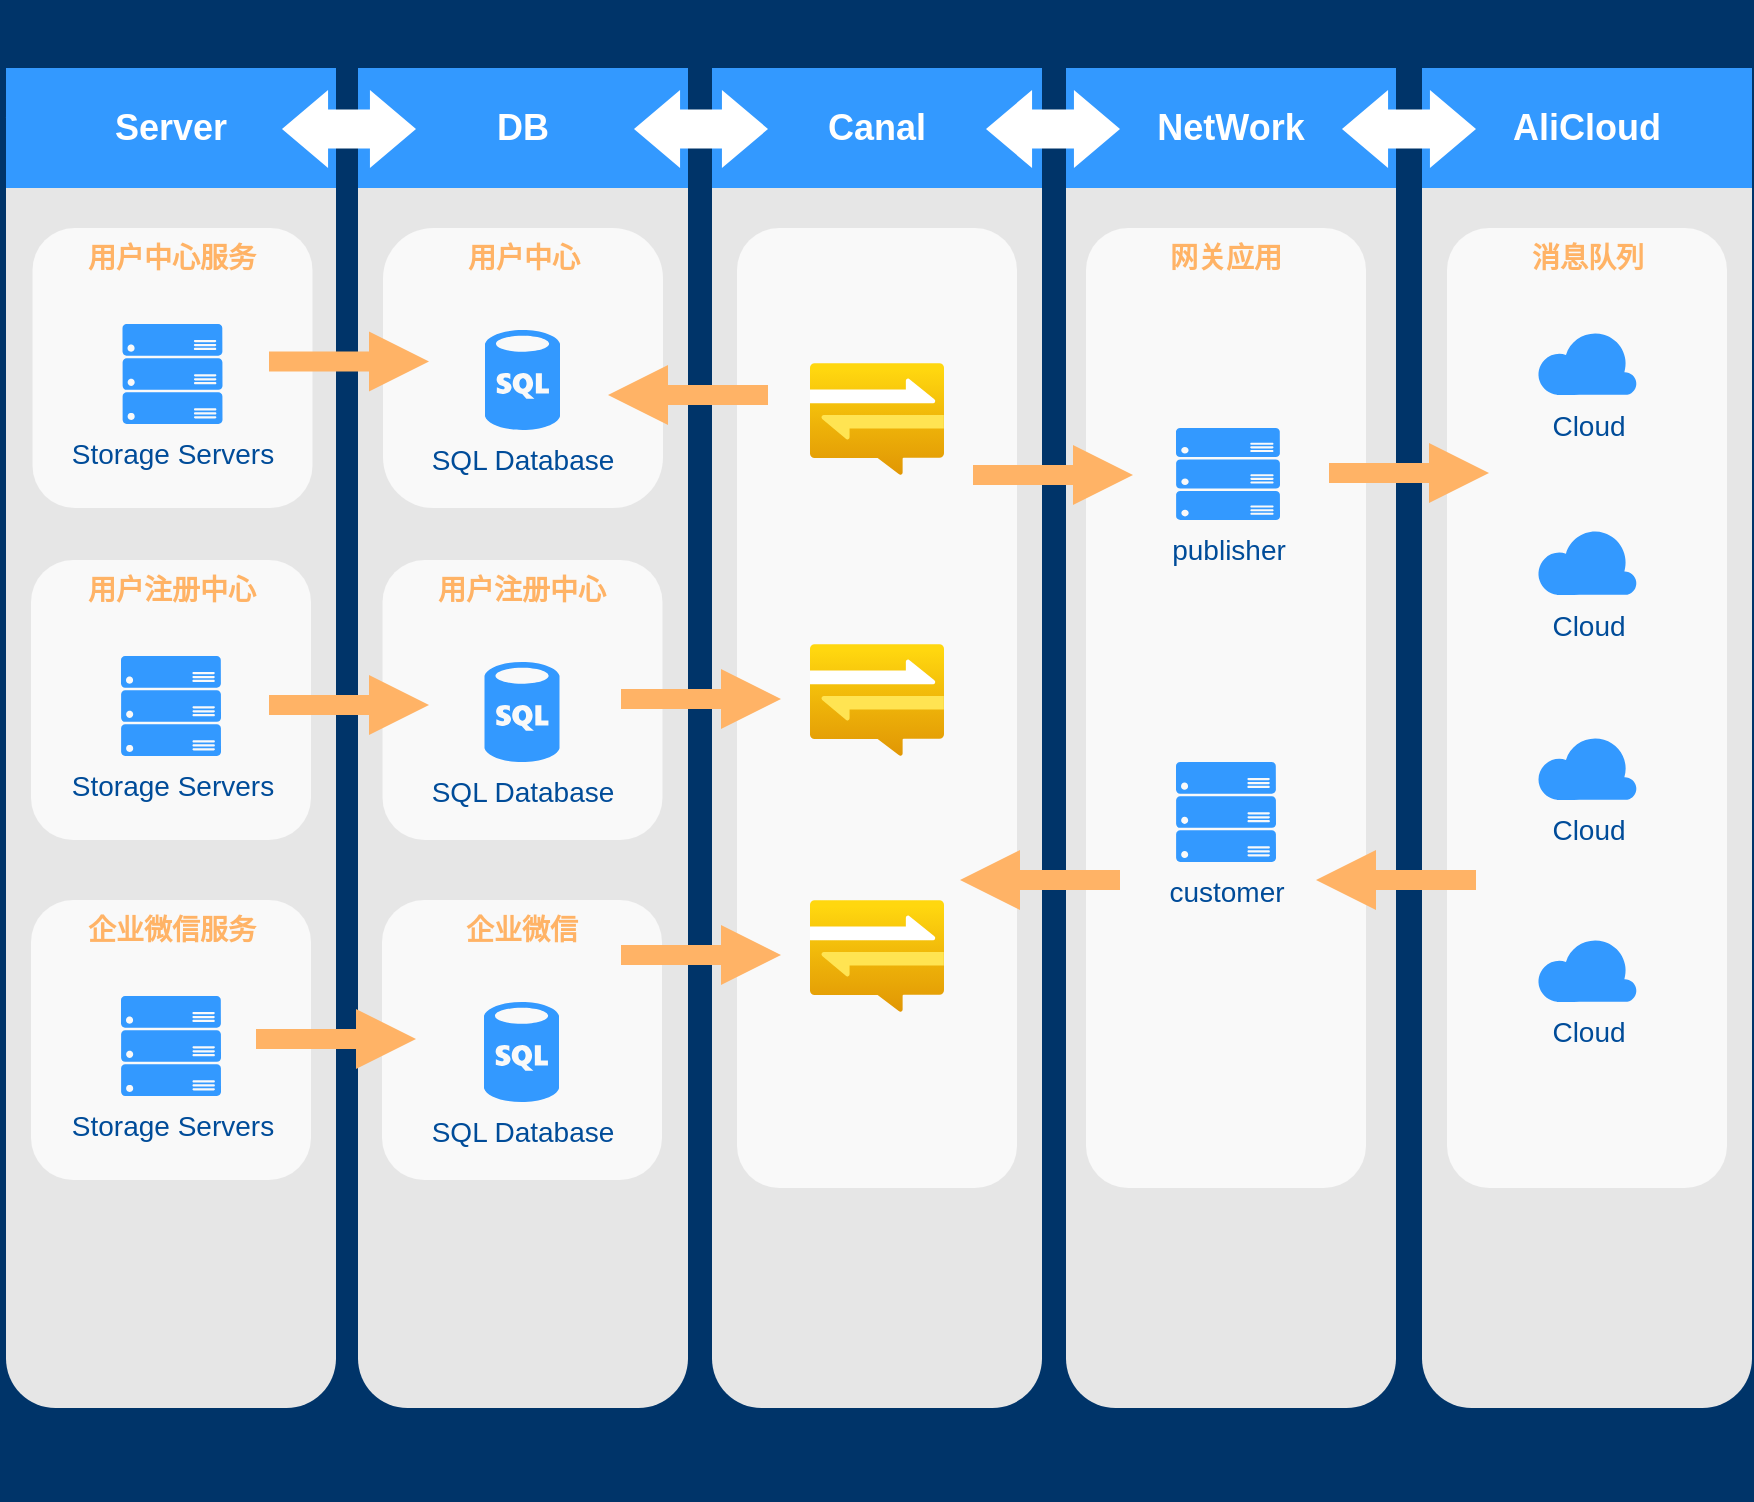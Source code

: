 <mxfile version="13.8.1" type="github">
  <diagram id="6a731a19-8d31-9384-78a2-239565b7b9f0" name="Page-1">
    <mxGraphModel dx="1422" dy="777" grid="1" gridSize="10" guides="1" tooltips="1" connect="1" arrows="1" fold="1" page="1" pageScale="1" pageWidth="1169" pageHeight="827" background="#003469" math="0" shadow="0">
      <root>
        <mxCell id="0" />
        <mxCell id="1" parent="0" />
        <mxCell id="zLW9h7TbHPuLCcYN_W8n-2086" value="" style="rounded=1;whiteSpace=wrap;html=1;dashed=1;strokeColor=none;strokeWidth=2;fillColor=#E6E6E6;fontFamily=Verdana;fontSize=12;fontColor=#00BEF2" vertex="1" parent="1">
          <mxGeometry x="229" y="54" width="165" height="670" as="geometry" />
        </mxCell>
        <mxCell id="zLW9h7TbHPuLCcYN_W8n-2087" value="" style="rounded=1;whiteSpace=wrap;html=1;dashed=1;strokeColor=none;strokeWidth=2;fillColor=#E6E6E6;fontFamily=Verdana;fontSize=12;fontColor=#00BEF2" vertex="1" parent="1">
          <mxGeometry x="53" y="54" width="165" height="670" as="geometry" />
        </mxCell>
        <mxCell id="zLW9h7TbHPuLCcYN_W8n-2088" value="" style="rounded=1;whiteSpace=wrap;html=1;dashed=1;strokeColor=none;strokeWidth=2;fillColor=#E6E6E6;fontFamily=Verdana;fontSize=12;fontColor=#00BEF2" vertex="1" parent="1">
          <mxGeometry x="583" y="54" width="165" height="670" as="geometry" />
        </mxCell>
        <mxCell id="zLW9h7TbHPuLCcYN_W8n-2089" value="" style="rounded=1;whiteSpace=wrap;html=1;dashed=1;strokeColor=none;strokeWidth=2;fillColor=#E6E6E6;fontFamily=Verdana;fontSize=12;fontColor=#00BEF2" vertex="1" parent="1">
          <mxGeometry x="406" y="54" width="165" height="670" as="geometry" />
        </mxCell>
        <mxCell id="zLW9h7TbHPuLCcYN_W8n-2090" value="DB" style="whiteSpace=wrap;html=1;dashed=1;strokeColor=none;strokeWidth=2;fillColor=#3399FF;fontFamily=Helvetica;fontSize=18;fontColor=#FFFFFF;fontStyle=1" vertex="1" parent="1">
          <mxGeometry x="229" y="54" width="165" height="60" as="geometry" />
        </mxCell>
        <mxCell id="zLW9h7TbHPuLCcYN_W8n-2091" value="Server" style="whiteSpace=wrap;html=1;dashed=1;strokeColor=none;strokeWidth=2;fillColor=#3399FF;fontFamily=Helvetica;fontSize=18;fontColor=#FFFFFF;fontStyle=1" vertex="1" parent="1">
          <mxGeometry x="53" y="54" width="165" height="60" as="geometry" />
        </mxCell>
        <mxCell id="zLW9h7TbHPuLCcYN_W8n-2092" value="NetWork" style="whiteSpace=wrap;html=1;dashed=1;strokeColor=none;strokeWidth=2;fillColor=#3399FF;fontFamily=Helvetica;fontSize=18;fontColor=#FFFFFF;fontStyle=1" vertex="1" parent="1">
          <mxGeometry x="583" y="54" width="165" height="60" as="geometry" />
        </mxCell>
        <mxCell id="zLW9h7TbHPuLCcYN_W8n-2093" value="Canal" style="whiteSpace=wrap;html=1;dashed=1;strokeColor=none;strokeWidth=2;fillColor=#3399FF;fontFamily=Helvetica;fontSize=18;fontColor=#FFFFFF;fontStyle=1" vertex="1" parent="1">
          <mxGeometry x="406" y="54" width="165" height="60" as="geometry" />
        </mxCell>
        <mxCell id="zLW9h7TbHPuLCcYN_W8n-2094" value="" style="shape=mxgraph.arrows.two_way_arrow_horizontal;html=1;verticalLabelPosition=bottom;verticalAlign=top;strokeWidth=2;strokeColor=none;dashed=1;fillColor=#FFFFFF;fontFamily=Verdana;fontSize=12;fontColor=#00BEF2" vertex="1" parent="1">
          <mxGeometry x="191" y="65" width="67" height="39" as="geometry" />
        </mxCell>
        <mxCell id="zLW9h7TbHPuLCcYN_W8n-2095" value="" style="shape=mxgraph.arrows.two_way_arrow_horizontal;html=1;verticalLabelPosition=bottom;verticalAlign=top;strokeWidth=2;strokeColor=none;dashed=1;fillColor=#FFFFFF;fontFamily=Verdana;fontSize=12;fontColor=#00BEF2" vertex="1" parent="1">
          <mxGeometry x="543" y="65" width="67" height="39" as="geometry" />
        </mxCell>
        <mxCell id="zLW9h7TbHPuLCcYN_W8n-2096" value="" style="shape=mxgraph.arrows.two_way_arrow_horizontal;html=1;verticalLabelPosition=bottom;verticalAlign=top;strokeWidth=2;strokeColor=none;dashed=1;fillColor=#FFFFFF;fontFamily=Verdana;fontSize=12;fontColor=#00BEF2" vertex="1" parent="1">
          <mxGeometry x="367" y="65" width="67" height="39" as="geometry" />
        </mxCell>
        <mxCell id="zLW9h7TbHPuLCcYN_W8n-2097" value="网关应用" style="rounded=1;whiteSpace=wrap;html=1;dashed=1;strokeColor=none;strokeWidth=2;fillColor=#FFFFFF;fontFamily=Helvetica;fontSize=14;fontColor=#FFB366;opacity=75;verticalAlign=top;fontStyle=1" vertex="1" parent="1">
          <mxGeometry x="593" y="134" width="140" height="480" as="geometry" />
        </mxCell>
        <mxCell id="zLW9h7TbHPuLCcYN_W8n-2098" value="用户中心服务" style="rounded=1;whiteSpace=wrap;html=1;dashed=1;strokeColor=none;strokeWidth=2;fillColor=#FFFFFF;fontFamily=Helvetica;fontSize=14;fontColor=#FFB366;opacity=75;verticalAlign=top;fontStyle=1" vertex="1" parent="1">
          <mxGeometry x="66.25" y="134" width="140" height="140" as="geometry" />
        </mxCell>
        <mxCell id="zLW9h7TbHPuLCcYN_W8n-2099" value="" style="rounded=1;whiteSpace=wrap;html=1;dashed=1;strokeColor=none;strokeWidth=2;fillColor=#FFFFFF;fontFamily=Helvetica;fontSize=14;fontColor=#FFB366;opacity=75;verticalAlign=top;fontStyle=1" vertex="1" parent="1">
          <mxGeometry x="418.5" y="134" width="140" height="480" as="geometry" />
        </mxCell>
        <mxCell id="zLW9h7TbHPuLCcYN_W8n-2102" value="用户中心" style="rounded=1;whiteSpace=wrap;html=1;dashed=1;strokeColor=none;strokeWidth=2;fillColor=#FFFFFF;fontFamily=Helvetica;fontSize=14;fontColor=#FFB366;opacity=75;verticalAlign=top;fontStyle=1;arcSize=18;" vertex="1" parent="1">
          <mxGeometry x="241.5" y="134" width="140" height="140" as="geometry" />
        </mxCell>
        <mxCell id="zLW9h7TbHPuLCcYN_W8n-2103" value="SQL Database" style="verticalLabelPosition=bottom;html=1;verticalAlign=top;strokeColor=none;fillColor=#3399FF;shape=mxgraph.azure.sql_database;dashed=1;fontFamily=Helvetica;fontSize=14;fontColor=#004C99" vertex="1" parent="1">
          <mxGeometry x="292.5" y="185" width="37.5" height="50" as="geometry" />
        </mxCell>
        <mxCell id="zLW9h7TbHPuLCcYN_W8n-2104" value="用户注册中心" style="rounded=1;whiteSpace=wrap;html=1;dashed=1;strokeColor=none;strokeWidth=2;fillColor=#FFFFFF;fontFamily=Helvetica;fontSize=14;fontColor=#FFB366;opacity=75;verticalAlign=top;fontStyle=1" vertex="1" parent="1">
          <mxGeometry x="241.25" y="300" width="140" height="140" as="geometry" />
        </mxCell>
        <mxCell id="zLW9h7TbHPuLCcYN_W8n-2105" value="SQL Database" style="verticalLabelPosition=bottom;html=1;verticalAlign=top;strokeColor=none;fillColor=#3399FF;shape=mxgraph.azure.sql_database;dashed=1;fontFamily=Helvetica;fontSize=14;fontColor=#004C99" vertex="1" parent="1">
          <mxGeometry x="292.25" y="351" width="37.5" height="50" as="geometry" />
        </mxCell>
        <mxCell id="zLW9h7TbHPuLCcYN_W8n-2106" value="企业微信" style="rounded=1;whiteSpace=wrap;html=1;dashed=1;strokeColor=none;strokeWidth=2;fillColor=#FFFFFF;fontFamily=Helvetica;fontSize=14;fontColor=#FFB366;opacity=75;verticalAlign=top;fontStyle=1" vertex="1" parent="1">
          <mxGeometry x="241" y="470" width="140" height="140" as="geometry" />
        </mxCell>
        <mxCell id="zLW9h7TbHPuLCcYN_W8n-2107" value="SQL Database" style="verticalLabelPosition=bottom;html=1;verticalAlign=top;strokeColor=none;fillColor=#3399FF;shape=mxgraph.azure.sql_database;dashed=1;fontFamily=Helvetica;fontSize=14;fontColor=#004C99" vertex="1" parent="1">
          <mxGeometry x="292" y="521" width="37.5" height="50" as="geometry" />
        </mxCell>
        <mxCell id="zLW9h7TbHPuLCcYN_W8n-2108" value="Storage Servers" style="verticalLabelPosition=bottom;html=1;verticalAlign=top;strokeColor=none;fillColor=#3399FF;shape=mxgraph.azure.server_rack;dashed=1;fontFamily=Helvetica;fontSize=14;fontColor=#004C99" vertex="1" parent="1">
          <mxGeometry x="111.25" y="182" width="50" height="50" as="geometry" />
        </mxCell>
        <mxCell id="zLW9h7TbHPuLCcYN_W8n-2109" value="用户注册中心" style="rounded=1;whiteSpace=wrap;html=1;dashed=1;strokeColor=none;strokeWidth=2;fillColor=#FFFFFF;fontFamily=Helvetica;fontSize=14;fontColor=#FFB366;opacity=75;verticalAlign=top;fontStyle=1" vertex="1" parent="1">
          <mxGeometry x="65.5" y="300" width="140" height="140" as="geometry" />
        </mxCell>
        <mxCell id="zLW9h7TbHPuLCcYN_W8n-2110" value="Storage Servers" style="verticalLabelPosition=bottom;html=1;verticalAlign=top;strokeColor=none;fillColor=#3399FF;shape=mxgraph.azure.server_rack;dashed=1;fontFamily=Helvetica;fontSize=14;fontColor=#004C99" vertex="1" parent="1">
          <mxGeometry x="110.5" y="348" width="50" height="50" as="geometry" />
        </mxCell>
        <mxCell id="zLW9h7TbHPuLCcYN_W8n-2111" value="企业微信服务" style="rounded=1;whiteSpace=wrap;html=1;dashed=1;strokeColor=none;strokeWidth=2;fillColor=#FFFFFF;fontFamily=Helvetica;fontSize=14;fontColor=#FFB366;opacity=75;verticalAlign=top;fontStyle=1" vertex="1" parent="1">
          <mxGeometry x="65.5" y="470" width="140" height="140" as="geometry" />
        </mxCell>
        <mxCell id="zLW9h7TbHPuLCcYN_W8n-2112" value="Storage Servers" style="verticalLabelPosition=bottom;html=1;verticalAlign=top;strokeColor=none;fillColor=#3399FF;shape=mxgraph.azure.server_rack;dashed=1;fontFamily=Helvetica;fontSize=14;fontColor=#004C99" vertex="1" parent="1">
          <mxGeometry x="110.5" y="518" width="50" height="50" as="geometry" />
        </mxCell>
        <mxCell id="zLW9h7TbHPuLCcYN_W8n-2113" value="" style="arrow;html=1;endArrow=block;endFill=1;strokeColor=none;strokeWidth=4;fontFamily=Helvetica;fontSize=36;fontColor=#FFB366;fillColor=#FFB366;" edge="1" parent="1">
          <mxGeometry width="100" height="100" relative="1" as="geometry">
            <mxPoint x="178" y="539.5" as="sourcePoint" />
            <mxPoint x="258" y="539.5" as="targetPoint" />
          </mxGeometry>
        </mxCell>
        <mxCell id="zLW9h7TbHPuLCcYN_W8n-2114" value="" style="arrow;html=1;endArrow=block;endFill=1;strokeColor=none;strokeWidth=4;fontFamily=Helvetica;fontSize=36;fontColor=#FFB366;fillColor=#FFB366;" edge="1" parent="1">
          <mxGeometry width="100" height="100" relative="1" as="geometry">
            <mxPoint x="184.5" y="372.5" as="sourcePoint" />
            <mxPoint x="264.5" y="372.5" as="targetPoint" />
          </mxGeometry>
        </mxCell>
        <mxCell id="zLW9h7TbHPuLCcYN_W8n-2115" value="" style="arrow;html=1;endArrow=block;endFill=1;strokeColor=none;strokeWidth=4;fontFamily=Helvetica;fontSize=36;fontColor=#FFB366;fillColor=#FFB366;" edge="1" parent="1">
          <mxGeometry width="100" height="100" relative="1" as="geometry">
            <mxPoint x="184.5" y="200.75" as="sourcePoint" />
            <mxPoint x="264.5" y="200.75" as="targetPoint" />
          </mxGeometry>
        </mxCell>
        <mxCell id="zLW9h7TbHPuLCcYN_W8n-2116" value="" style="arrow;html=1;endArrow=block;endFill=1;strokeColor=none;strokeWidth=4;fontFamily=Helvetica;fontSize=36;fontColor=#FFB366;fillColor=#FFB366;" edge="1" parent="1">
          <mxGeometry width="100" height="100" relative="1" as="geometry">
            <mxPoint x="536.5" y="257.5" as="sourcePoint" />
            <mxPoint x="616.5" y="257.5" as="targetPoint" />
          </mxGeometry>
        </mxCell>
        <mxCell id="zLW9h7TbHPuLCcYN_W8n-2118" value="publisher" style="verticalLabelPosition=bottom;html=1;verticalAlign=top;strokeColor=none;fillColor=#3399FF;shape=mxgraph.azure.server_rack;dashed=1;fontFamily=Helvetica;fontSize=14;fontColor=#004C99" vertex="1" parent="1">
          <mxGeometry x="638" y="234" width="52" height="46" as="geometry" />
        </mxCell>
        <mxCell id="zLW9h7TbHPuLCcYN_W8n-2119" value="customer" style="verticalLabelPosition=bottom;html=1;verticalAlign=top;strokeColor=none;fillColor=#3399FF;shape=mxgraph.azure.server_rack;dashed=1;fontFamily=Helvetica;fontSize=14;fontColor=#004C99" vertex="1" parent="1">
          <mxGeometry x="638" y="401" width="50" height="50" as="geometry" />
        </mxCell>
        <mxCell id="zLW9h7TbHPuLCcYN_W8n-2125" value="&amp;nbsp;&amp;nbsp;" style="text;html=1;strokeColor=none;fillColor=none;align=center;verticalAlign=middle;whiteSpace=wrap;rounded=0;" vertex="1" parent="1">
          <mxGeometry x="50" y="20" width="850" height="20" as="geometry" />
        </mxCell>
        <mxCell id="zLW9h7TbHPuLCcYN_W8n-2126" value="&amp;nbsp;&amp;nbsp;" style="text;html=1;strokeColor=none;fillColor=none;align=center;verticalAlign=middle;whiteSpace=wrap;rounded=0;" vertex="1" parent="1">
          <mxGeometry x="50" y="750" width="850" height="20" as="geometry" />
        </mxCell>
        <mxCell id="zLW9h7TbHPuLCcYN_W8n-2131" value="" style="aspect=fixed;html=1;points=[];align=center;image;fontSize=12;image=img/lib/azure2/app_services/Notification_Hubs.svg;" vertex="1" parent="1">
          <mxGeometry x="455" y="201.5" width="67" height="56.0" as="geometry" />
        </mxCell>
        <mxCell id="zLW9h7TbHPuLCcYN_W8n-2132" value="" style="aspect=fixed;html=1;points=[];align=center;image;fontSize=12;image=img/lib/azure2/app_services/Notification_Hubs.svg;" vertex="1" parent="1">
          <mxGeometry x="455" y="342" width="67" height="56.0" as="geometry" />
        </mxCell>
        <mxCell id="zLW9h7TbHPuLCcYN_W8n-2133" value="" style="rounded=1;whiteSpace=wrap;html=1;dashed=1;strokeColor=none;strokeWidth=2;fillColor=#E6E6E6;fontFamily=Verdana;fontSize=12;fontColor=#00BEF2" vertex="1" parent="1">
          <mxGeometry x="761" y="54" width="165" height="670" as="geometry" />
        </mxCell>
        <mxCell id="zLW9h7TbHPuLCcYN_W8n-2134" value="AliCloud" style="whiteSpace=wrap;html=1;dashed=1;strokeColor=none;strokeWidth=2;fillColor=#3399FF;fontFamily=Helvetica;fontSize=18;fontColor=#FFFFFF;fontStyle=1" vertex="1" parent="1">
          <mxGeometry x="761" y="54" width="165" height="60" as="geometry" />
        </mxCell>
        <mxCell id="zLW9h7TbHPuLCcYN_W8n-2135" value="消息队列" style="rounded=1;whiteSpace=wrap;html=1;dashed=1;strokeColor=none;strokeWidth=2;fillColor=#FFFFFF;fontFamily=Helvetica;fontSize=14;fontColor=#FFB366;opacity=75;verticalAlign=top;fontStyle=1" vertex="1" parent="1">
          <mxGeometry x="773.5" y="134" width="140" height="480" as="geometry" />
        </mxCell>
        <mxCell id="zLW9h7TbHPuLCcYN_W8n-2136" value="Cloud" style="verticalLabelPosition=bottom;html=1;verticalAlign=top;strokeColor=none;fillColor=#3399FF;shape=mxgraph.azure.cloud;dashed=1;fontSize=14;fontColor=#004C99" vertex="1" parent="1">
          <mxGeometry x="818.5" y="185" width="50" height="32.5" as="geometry" />
        </mxCell>
        <mxCell id="zLW9h7TbHPuLCcYN_W8n-2137" value="Cloud" style="verticalLabelPosition=bottom;html=1;verticalAlign=top;strokeColor=none;fillColor=#3399FF;shape=mxgraph.azure.cloud;dashed=1;fontSize=14;fontColor=#004C99" vertex="1" parent="1">
          <mxGeometry x="818.5" y="284" width="50" height="33.5" as="geometry" />
        </mxCell>
        <mxCell id="zLW9h7TbHPuLCcYN_W8n-2138" value="Cloud" style="verticalLabelPosition=bottom;html=1;verticalAlign=top;strokeColor=none;fillColor=#3399FF;shape=mxgraph.azure.cloud;dashed=1;fontSize=14;fontColor=#004C99" vertex="1" parent="1">
          <mxGeometry x="818.5" y="387.5" width="50" height="32.5" as="geometry" />
        </mxCell>
        <mxCell id="zLW9h7TbHPuLCcYN_W8n-2139" value="Cloud" style="verticalLabelPosition=bottom;html=1;verticalAlign=top;strokeColor=none;fillColor=#3399FF;shape=mxgraph.azure.cloud;dashed=1;fontSize=14;fontColor=#004C99" vertex="1" parent="1">
          <mxGeometry x="818.5" y="488.5" width="50" height="32.5" as="geometry" />
        </mxCell>
        <mxCell id="zLW9h7TbHPuLCcYN_W8n-2140" value="" style="shape=mxgraph.arrows.two_way_arrow_horizontal;html=1;verticalLabelPosition=bottom;verticalAlign=top;strokeWidth=2;strokeColor=none;dashed=1;fillColor=#FFFFFF;fontFamily=Verdana;fontSize=12;fontColor=#00BEF2" vertex="1" parent="1">
          <mxGeometry x="721" y="65" width="67" height="39" as="geometry" />
        </mxCell>
        <mxCell id="zLW9h7TbHPuLCcYN_W8n-2142" value="" style="aspect=fixed;html=1;points=[];align=center;image;fontSize=12;image=img/lib/azure2/app_services/Notification_Hubs.svg;" vertex="1" parent="1">
          <mxGeometry x="455" y="470" width="67" height="56.0" as="geometry" />
        </mxCell>
        <mxCell id="zLW9h7TbHPuLCcYN_W8n-2143" value="" style="arrow;html=1;endArrow=block;endFill=1;strokeColor=none;strokeWidth=4;fontFamily=Helvetica;fontSize=36;fontColor=#FFB366;fillColor=#FFB366;opacity=100" edge="1" parent="1">
          <mxGeometry width="100" height="100" relative="1" as="geometry">
            <mxPoint x="434" y="217.5" as="sourcePoint" />
            <mxPoint x="354" y="217.5" as="targetPoint" />
          </mxGeometry>
        </mxCell>
        <mxCell id="zLW9h7TbHPuLCcYN_W8n-2144" value="" style="arrow;html=1;endArrow=block;endFill=1;strokeColor=none;strokeWidth=4;fontFamily=Helvetica;fontSize=36;fontColor=#FFB366;fillColor=#FFB366;" edge="1" parent="1">
          <mxGeometry width="100" height="100" relative="1" as="geometry">
            <mxPoint x="360.5" y="369.5" as="sourcePoint" />
            <mxPoint x="440.5" y="369.5" as="targetPoint" />
          </mxGeometry>
        </mxCell>
        <mxCell id="zLW9h7TbHPuLCcYN_W8n-2145" value="" style="arrow;html=1;endArrow=block;endFill=1;strokeColor=none;strokeWidth=4;fontFamily=Helvetica;fontSize=36;fontColor=#FFB366;fillColor=#FFB366;" edge="1" parent="1">
          <mxGeometry width="100" height="100" relative="1" as="geometry">
            <mxPoint x="360.5" y="497.5" as="sourcePoint" />
            <mxPoint x="440.5" y="497.5" as="targetPoint" />
          </mxGeometry>
        </mxCell>
        <mxCell id="zLW9h7TbHPuLCcYN_W8n-2146" value="" style="arrow;html=1;endArrow=block;endFill=1;strokeColor=none;strokeWidth=4;fontFamily=Helvetica;fontSize=36;fontColor=#FFB366;fillColor=#FFB366;opacity=100" edge="1" parent="1">
          <mxGeometry width="100" height="100" relative="1" as="geometry">
            <mxPoint x="610" y="460" as="sourcePoint" />
            <mxPoint x="530" y="460" as="targetPoint" />
          </mxGeometry>
        </mxCell>
        <mxCell id="zLW9h7TbHPuLCcYN_W8n-2147" value="" style="arrow;html=1;endArrow=block;endFill=1;strokeColor=none;strokeWidth=4;fontFamily=Helvetica;fontSize=36;fontColor=#FFB366;fillColor=#FFB366;" edge="1" parent="1">
          <mxGeometry width="100" height="100" relative="1" as="geometry">
            <mxPoint x="714.5" y="256.5" as="sourcePoint" />
            <mxPoint x="794.5" y="256.5" as="targetPoint" />
          </mxGeometry>
        </mxCell>
        <mxCell id="zLW9h7TbHPuLCcYN_W8n-2150" value="" style="arrow;html=1;endArrow=block;endFill=1;strokeColor=none;strokeWidth=4;fontFamily=Helvetica;fontSize=36;fontColor=#FFB366;fillColor=#FFB366;opacity=100" edge="1" parent="1">
          <mxGeometry width="100" height="100" relative="1" as="geometry">
            <mxPoint x="788" y="460" as="sourcePoint" />
            <mxPoint x="708" y="460" as="targetPoint" />
          </mxGeometry>
        </mxCell>
      </root>
    </mxGraphModel>
  </diagram>
</mxfile>
